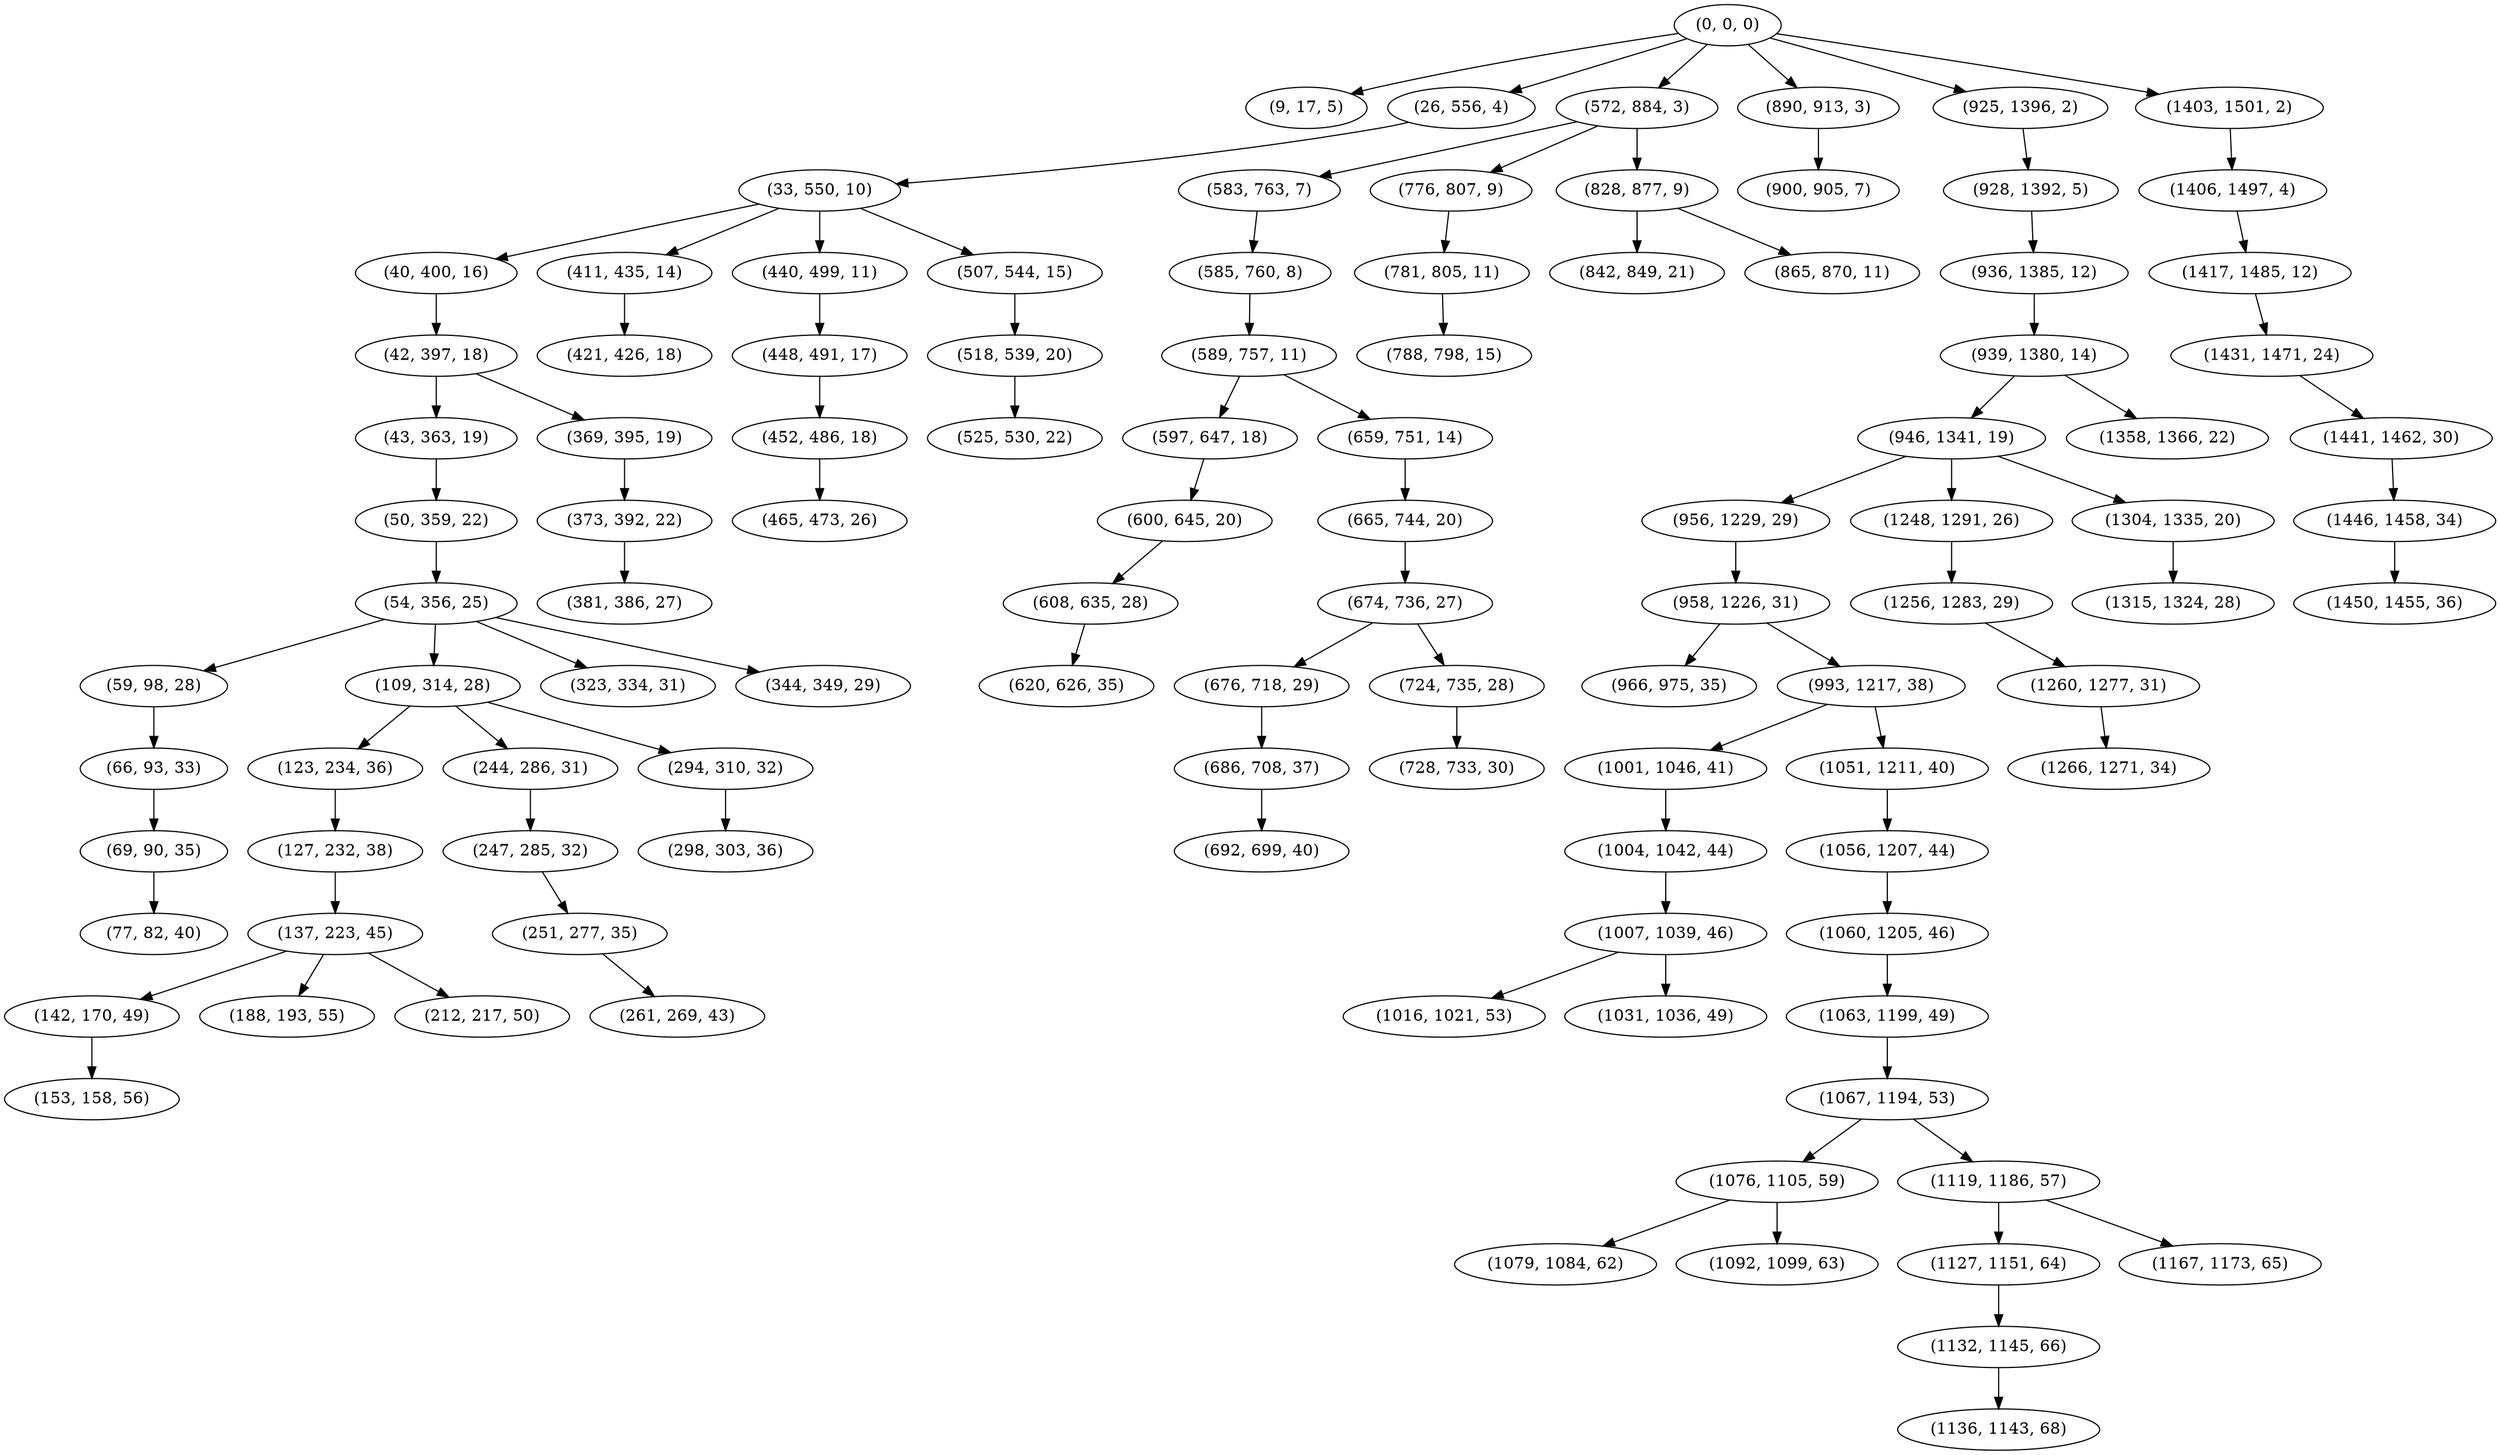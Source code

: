 digraph tree {
    "(0, 0, 0)";
    "(9, 17, 5)";
    "(26, 556, 4)";
    "(33, 550, 10)";
    "(40, 400, 16)";
    "(42, 397, 18)";
    "(43, 363, 19)";
    "(50, 359, 22)";
    "(54, 356, 25)";
    "(59, 98, 28)";
    "(66, 93, 33)";
    "(69, 90, 35)";
    "(77, 82, 40)";
    "(109, 314, 28)";
    "(123, 234, 36)";
    "(127, 232, 38)";
    "(137, 223, 45)";
    "(142, 170, 49)";
    "(153, 158, 56)";
    "(188, 193, 55)";
    "(212, 217, 50)";
    "(244, 286, 31)";
    "(247, 285, 32)";
    "(251, 277, 35)";
    "(261, 269, 43)";
    "(294, 310, 32)";
    "(298, 303, 36)";
    "(323, 334, 31)";
    "(344, 349, 29)";
    "(369, 395, 19)";
    "(373, 392, 22)";
    "(381, 386, 27)";
    "(411, 435, 14)";
    "(421, 426, 18)";
    "(440, 499, 11)";
    "(448, 491, 17)";
    "(452, 486, 18)";
    "(465, 473, 26)";
    "(507, 544, 15)";
    "(518, 539, 20)";
    "(525, 530, 22)";
    "(572, 884, 3)";
    "(583, 763, 7)";
    "(585, 760, 8)";
    "(589, 757, 11)";
    "(597, 647, 18)";
    "(600, 645, 20)";
    "(608, 635, 28)";
    "(620, 626, 35)";
    "(659, 751, 14)";
    "(665, 744, 20)";
    "(674, 736, 27)";
    "(676, 718, 29)";
    "(686, 708, 37)";
    "(692, 699, 40)";
    "(724, 735, 28)";
    "(728, 733, 30)";
    "(776, 807, 9)";
    "(781, 805, 11)";
    "(788, 798, 15)";
    "(828, 877, 9)";
    "(842, 849, 21)";
    "(865, 870, 11)";
    "(890, 913, 3)";
    "(900, 905, 7)";
    "(925, 1396, 2)";
    "(928, 1392, 5)";
    "(936, 1385, 12)";
    "(939, 1380, 14)";
    "(946, 1341, 19)";
    "(956, 1229, 29)";
    "(958, 1226, 31)";
    "(966, 975, 35)";
    "(993, 1217, 38)";
    "(1001, 1046, 41)";
    "(1004, 1042, 44)";
    "(1007, 1039, 46)";
    "(1016, 1021, 53)";
    "(1031, 1036, 49)";
    "(1051, 1211, 40)";
    "(1056, 1207, 44)";
    "(1060, 1205, 46)";
    "(1063, 1199, 49)";
    "(1067, 1194, 53)";
    "(1076, 1105, 59)";
    "(1079, 1084, 62)";
    "(1092, 1099, 63)";
    "(1119, 1186, 57)";
    "(1127, 1151, 64)";
    "(1132, 1145, 66)";
    "(1136, 1143, 68)";
    "(1167, 1173, 65)";
    "(1248, 1291, 26)";
    "(1256, 1283, 29)";
    "(1260, 1277, 31)";
    "(1266, 1271, 34)";
    "(1304, 1335, 20)";
    "(1315, 1324, 28)";
    "(1358, 1366, 22)";
    "(1403, 1501, 2)";
    "(1406, 1497, 4)";
    "(1417, 1485, 12)";
    "(1431, 1471, 24)";
    "(1441, 1462, 30)";
    "(1446, 1458, 34)";
    "(1450, 1455, 36)";
    "(0, 0, 0)" -> "(9, 17, 5)";
    "(0, 0, 0)" -> "(26, 556, 4)";
    "(0, 0, 0)" -> "(572, 884, 3)";
    "(0, 0, 0)" -> "(890, 913, 3)";
    "(0, 0, 0)" -> "(925, 1396, 2)";
    "(0, 0, 0)" -> "(1403, 1501, 2)";
    "(26, 556, 4)" -> "(33, 550, 10)";
    "(33, 550, 10)" -> "(40, 400, 16)";
    "(33, 550, 10)" -> "(411, 435, 14)";
    "(33, 550, 10)" -> "(440, 499, 11)";
    "(33, 550, 10)" -> "(507, 544, 15)";
    "(40, 400, 16)" -> "(42, 397, 18)";
    "(42, 397, 18)" -> "(43, 363, 19)";
    "(42, 397, 18)" -> "(369, 395, 19)";
    "(43, 363, 19)" -> "(50, 359, 22)";
    "(50, 359, 22)" -> "(54, 356, 25)";
    "(54, 356, 25)" -> "(59, 98, 28)";
    "(54, 356, 25)" -> "(109, 314, 28)";
    "(54, 356, 25)" -> "(323, 334, 31)";
    "(54, 356, 25)" -> "(344, 349, 29)";
    "(59, 98, 28)" -> "(66, 93, 33)";
    "(66, 93, 33)" -> "(69, 90, 35)";
    "(69, 90, 35)" -> "(77, 82, 40)";
    "(109, 314, 28)" -> "(123, 234, 36)";
    "(109, 314, 28)" -> "(244, 286, 31)";
    "(109, 314, 28)" -> "(294, 310, 32)";
    "(123, 234, 36)" -> "(127, 232, 38)";
    "(127, 232, 38)" -> "(137, 223, 45)";
    "(137, 223, 45)" -> "(142, 170, 49)";
    "(137, 223, 45)" -> "(188, 193, 55)";
    "(137, 223, 45)" -> "(212, 217, 50)";
    "(142, 170, 49)" -> "(153, 158, 56)";
    "(244, 286, 31)" -> "(247, 285, 32)";
    "(247, 285, 32)" -> "(251, 277, 35)";
    "(251, 277, 35)" -> "(261, 269, 43)";
    "(294, 310, 32)" -> "(298, 303, 36)";
    "(369, 395, 19)" -> "(373, 392, 22)";
    "(373, 392, 22)" -> "(381, 386, 27)";
    "(411, 435, 14)" -> "(421, 426, 18)";
    "(440, 499, 11)" -> "(448, 491, 17)";
    "(448, 491, 17)" -> "(452, 486, 18)";
    "(452, 486, 18)" -> "(465, 473, 26)";
    "(507, 544, 15)" -> "(518, 539, 20)";
    "(518, 539, 20)" -> "(525, 530, 22)";
    "(572, 884, 3)" -> "(583, 763, 7)";
    "(572, 884, 3)" -> "(776, 807, 9)";
    "(572, 884, 3)" -> "(828, 877, 9)";
    "(583, 763, 7)" -> "(585, 760, 8)";
    "(585, 760, 8)" -> "(589, 757, 11)";
    "(589, 757, 11)" -> "(597, 647, 18)";
    "(589, 757, 11)" -> "(659, 751, 14)";
    "(597, 647, 18)" -> "(600, 645, 20)";
    "(600, 645, 20)" -> "(608, 635, 28)";
    "(608, 635, 28)" -> "(620, 626, 35)";
    "(659, 751, 14)" -> "(665, 744, 20)";
    "(665, 744, 20)" -> "(674, 736, 27)";
    "(674, 736, 27)" -> "(676, 718, 29)";
    "(674, 736, 27)" -> "(724, 735, 28)";
    "(676, 718, 29)" -> "(686, 708, 37)";
    "(686, 708, 37)" -> "(692, 699, 40)";
    "(724, 735, 28)" -> "(728, 733, 30)";
    "(776, 807, 9)" -> "(781, 805, 11)";
    "(781, 805, 11)" -> "(788, 798, 15)";
    "(828, 877, 9)" -> "(842, 849, 21)";
    "(828, 877, 9)" -> "(865, 870, 11)";
    "(890, 913, 3)" -> "(900, 905, 7)";
    "(925, 1396, 2)" -> "(928, 1392, 5)";
    "(928, 1392, 5)" -> "(936, 1385, 12)";
    "(936, 1385, 12)" -> "(939, 1380, 14)";
    "(939, 1380, 14)" -> "(946, 1341, 19)";
    "(939, 1380, 14)" -> "(1358, 1366, 22)";
    "(946, 1341, 19)" -> "(956, 1229, 29)";
    "(946, 1341, 19)" -> "(1248, 1291, 26)";
    "(946, 1341, 19)" -> "(1304, 1335, 20)";
    "(956, 1229, 29)" -> "(958, 1226, 31)";
    "(958, 1226, 31)" -> "(966, 975, 35)";
    "(958, 1226, 31)" -> "(993, 1217, 38)";
    "(993, 1217, 38)" -> "(1001, 1046, 41)";
    "(993, 1217, 38)" -> "(1051, 1211, 40)";
    "(1001, 1046, 41)" -> "(1004, 1042, 44)";
    "(1004, 1042, 44)" -> "(1007, 1039, 46)";
    "(1007, 1039, 46)" -> "(1016, 1021, 53)";
    "(1007, 1039, 46)" -> "(1031, 1036, 49)";
    "(1051, 1211, 40)" -> "(1056, 1207, 44)";
    "(1056, 1207, 44)" -> "(1060, 1205, 46)";
    "(1060, 1205, 46)" -> "(1063, 1199, 49)";
    "(1063, 1199, 49)" -> "(1067, 1194, 53)";
    "(1067, 1194, 53)" -> "(1076, 1105, 59)";
    "(1067, 1194, 53)" -> "(1119, 1186, 57)";
    "(1076, 1105, 59)" -> "(1079, 1084, 62)";
    "(1076, 1105, 59)" -> "(1092, 1099, 63)";
    "(1119, 1186, 57)" -> "(1127, 1151, 64)";
    "(1119, 1186, 57)" -> "(1167, 1173, 65)";
    "(1127, 1151, 64)" -> "(1132, 1145, 66)";
    "(1132, 1145, 66)" -> "(1136, 1143, 68)";
    "(1248, 1291, 26)" -> "(1256, 1283, 29)";
    "(1256, 1283, 29)" -> "(1260, 1277, 31)";
    "(1260, 1277, 31)" -> "(1266, 1271, 34)";
    "(1304, 1335, 20)" -> "(1315, 1324, 28)";
    "(1403, 1501, 2)" -> "(1406, 1497, 4)";
    "(1406, 1497, 4)" -> "(1417, 1485, 12)";
    "(1417, 1485, 12)" -> "(1431, 1471, 24)";
    "(1431, 1471, 24)" -> "(1441, 1462, 30)";
    "(1441, 1462, 30)" -> "(1446, 1458, 34)";
    "(1446, 1458, 34)" -> "(1450, 1455, 36)";
}
